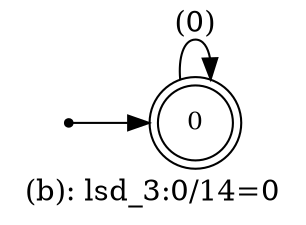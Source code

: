 digraph G {
label = "(b): lsd_3:0/14=0";
rankdir = LR;
node [shape = doublecircle, label="0", fontsize=12]0;
node [shape = point ]; qi
qi ->0;
0 -> 0[ label = "(0)"];
}

